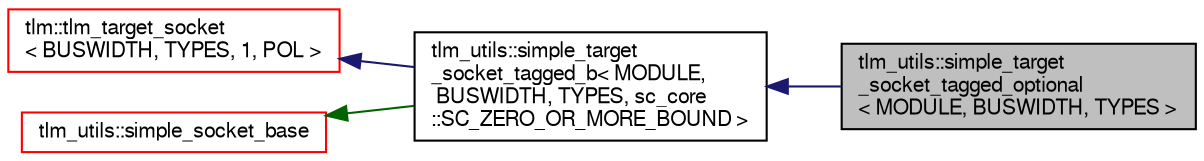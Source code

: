digraph "tlm_utils::simple_target_socket_tagged_optional&lt; MODULE, BUSWIDTH, TYPES &gt;"
{
  edge [fontname="FreeSans",fontsize="10",labelfontname="FreeSans",labelfontsize="10"];
  node [fontname="FreeSans",fontsize="10",shape=record];
  rankdir="LR";
  Node11 [label="tlm_utils::simple_target\l_socket_tagged_optional\l\< MODULE, BUSWIDTH, TYPES \>",height=0.2,width=0.4,color="black", fillcolor="grey75", style="filled", fontcolor="black"];
  Node12 -> Node11 [dir="back",color="midnightblue",fontsize="10",style="solid",fontname="FreeSans"];
  Node12 [label="tlm_utils::simple_target\l_socket_tagged_b\< MODULE,\l BUSWIDTH, TYPES, sc_core\l::SC_ZERO_OR_MORE_BOUND \>",height=0.2,width=0.4,color="black", fillcolor="white", style="filled",URL="$a02735.html"];
  Node13 -> Node12 [dir="back",color="midnightblue",fontsize="10",style="solid",fontname="FreeSans"];
  Node13 [label="tlm::tlm_target_socket\l\< BUSWIDTH, TYPES, 1, POL \>",height=0.2,width=0.4,color="red", fillcolor="white", style="filled",URL="$a02523.html"];
  Node23 -> Node12 [dir="back",color="darkgreen",fontsize="10",style="solid",fontname="FreeSans"];
  Node23 [label="tlm_utils::simple_socket_base",height=0.2,width=0.4,color="red", fillcolor="white", style="filled",URL="$a02531.html"];
}
